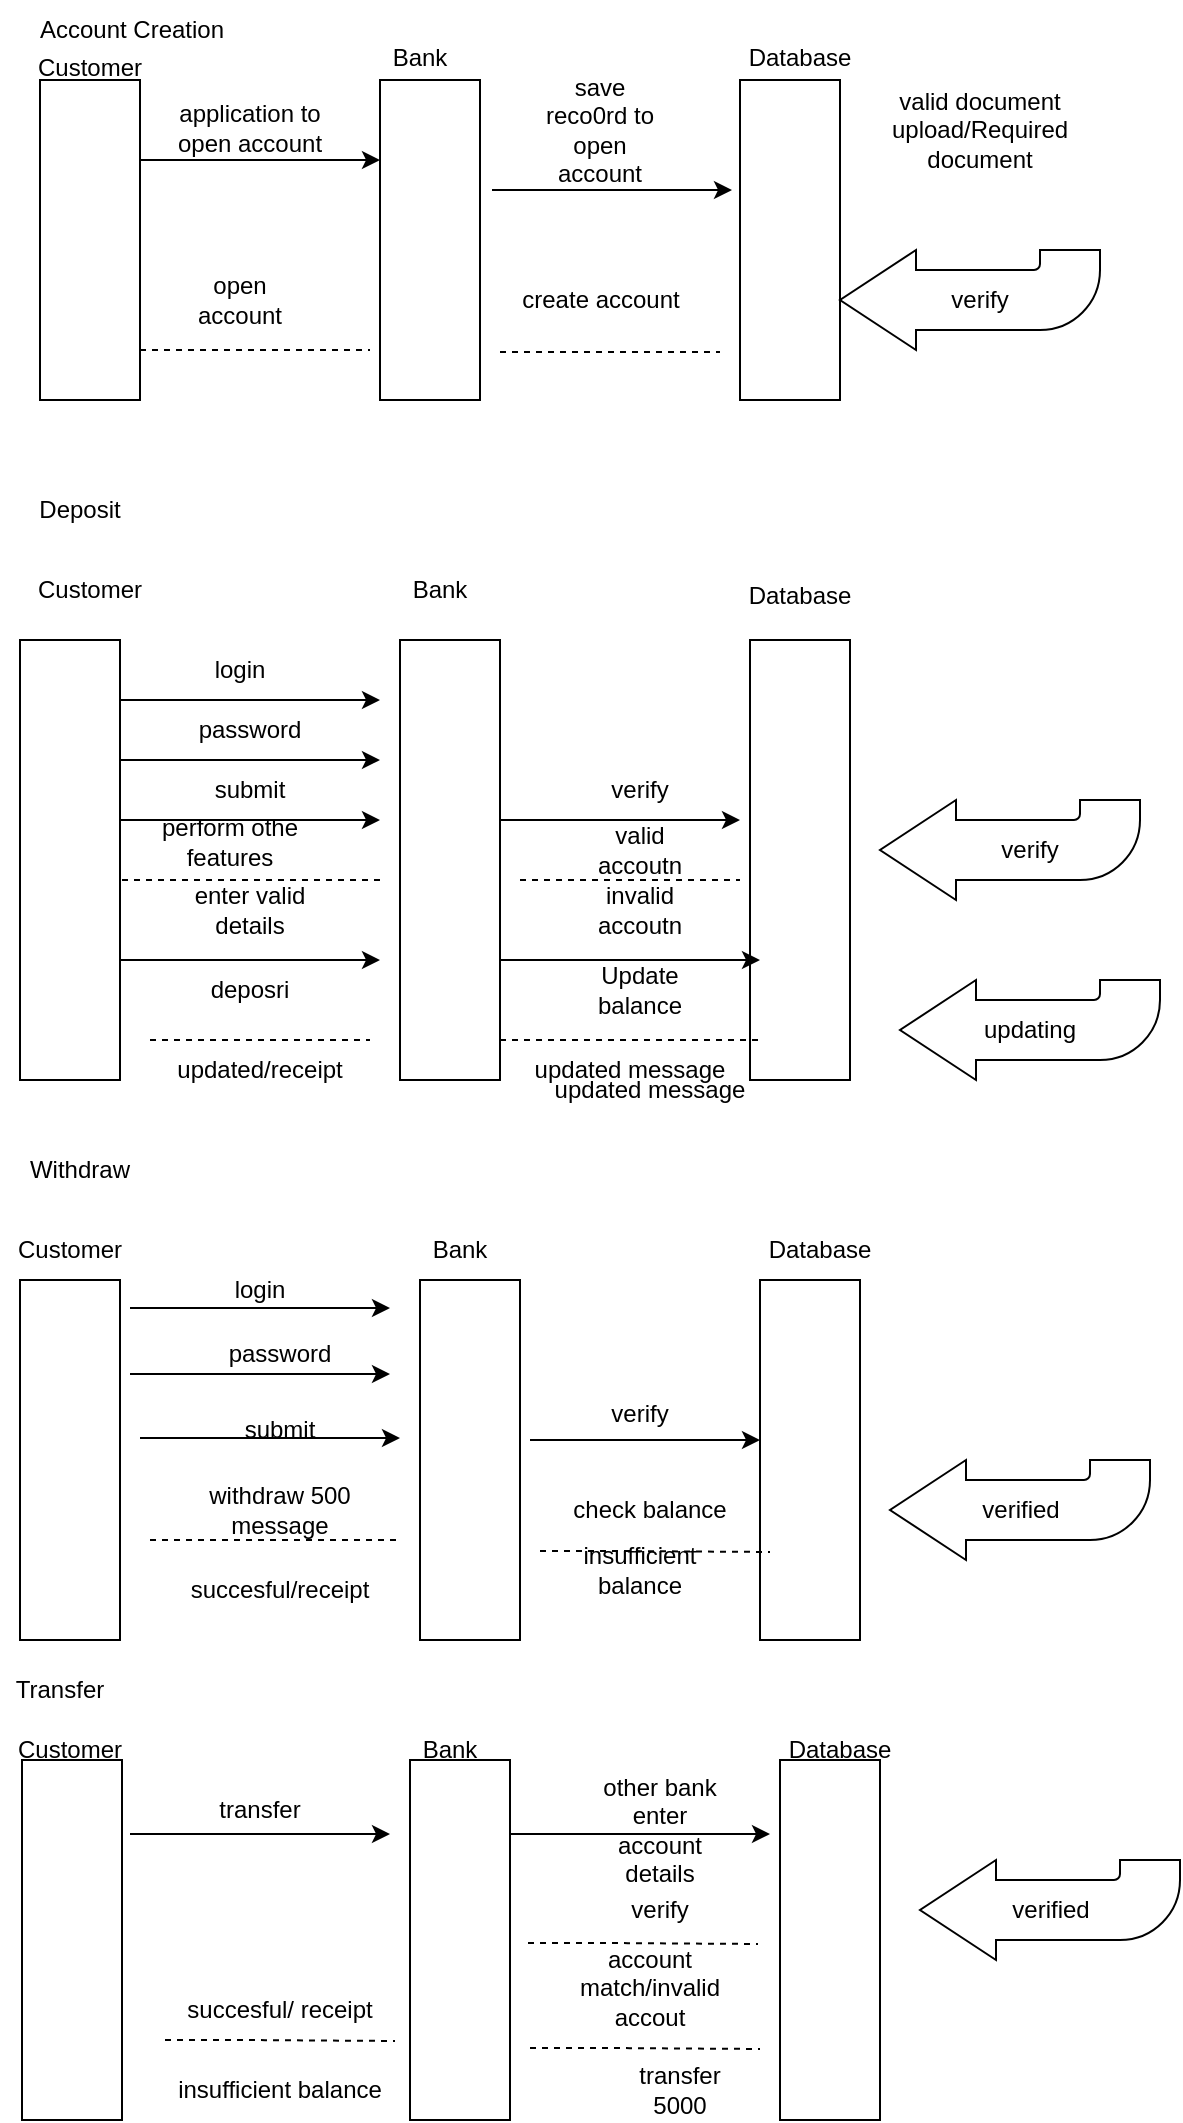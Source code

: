 <mxfile>
    <diagram id="tdJxCFAHOVFyjBT44j-q" name="Page-1">
        <mxGraphModel dx="740" dy="389" grid="1" gridSize="10" guides="1" tooltips="1" connect="1" arrows="1" fold="1" page="1" pageScale="1" pageWidth="850" pageHeight="1100" math="0" shadow="0">
            <root>
                <mxCell id="0"/>
                <mxCell id="1" parent="0"/>
                <mxCell id="23" style="edgeStyle=none;html=1;exitX=1;exitY=0.25;exitDx=0;exitDy=0;entryX=0;entryY=0.25;entryDx=0;entryDy=0;" parent="1" source="2" target="18" edge="1">
                    <mxGeometry relative="1" as="geometry"/>
                </mxCell>
                <mxCell id="2" value="" style="whiteSpace=wrap;html=1;" parent="1" vertex="1">
                    <mxGeometry x="50" y="40" width="50" height="160" as="geometry"/>
                </mxCell>
                <mxCell id="3" value="Customer" style="text;strokeColor=none;align=center;fillColor=none;html=1;verticalAlign=middle;whiteSpace=wrap;rounded=0;" parent="1" vertex="1">
                    <mxGeometry x="45" y="19" width="60" height="30" as="geometry"/>
                </mxCell>
                <mxCell id="18" value="" style="whiteSpace=wrap;html=1;" parent="1" vertex="1">
                    <mxGeometry x="220" y="40" width="50" height="160" as="geometry"/>
                </mxCell>
                <mxCell id="19" value="" style="whiteSpace=wrap;html=1;" parent="1" vertex="1">
                    <mxGeometry x="400" y="40" width="50" height="160" as="geometry"/>
                </mxCell>
                <mxCell id="20" value="Bank" style="text;strokeColor=none;align=center;fillColor=none;html=1;verticalAlign=middle;whiteSpace=wrap;rounded=0;" parent="1" vertex="1">
                    <mxGeometry x="210" y="19" width="60" height="20" as="geometry"/>
                </mxCell>
                <mxCell id="21" value="Database" style="text;strokeColor=none;align=center;fillColor=none;html=1;verticalAlign=middle;whiteSpace=wrap;rounded=0;" parent="1" vertex="1">
                    <mxGeometry x="390" y="11.5" width="80" height="35" as="geometry"/>
                </mxCell>
                <mxCell id="24" style="edgeStyle=none;html=1;exitX=1;exitY=0.25;exitDx=0;exitDy=0;entryX=0;entryY=0.25;entryDx=0;entryDy=0;" parent="1" edge="1">
                    <mxGeometry relative="1" as="geometry">
                        <mxPoint x="276" y="95" as="sourcePoint"/>
                        <mxPoint x="396" y="95" as="targetPoint"/>
                    </mxGeometry>
                </mxCell>
                <mxCell id="26" value="application to open account" style="text;strokeColor=none;align=center;fillColor=none;html=1;verticalAlign=middle;whiteSpace=wrap;rounded=0;" parent="1" vertex="1">
                    <mxGeometry x="110" y="49" width="90" height="30" as="geometry"/>
                </mxCell>
                <mxCell id="27" value="save reco0rd to open account" style="text;strokeColor=none;align=center;fillColor=none;html=1;verticalAlign=middle;whiteSpace=wrap;rounded=0;" parent="1" vertex="1">
                    <mxGeometry x="300" y="50" width="60" height="30" as="geometry"/>
                </mxCell>
                <mxCell id="30" value="" style="html=1;shadow=0;dashed=0;align=center;verticalAlign=middle;shape=mxgraph.arrows2.bendArrow;dy=15;dx=38;notch=0;arrowHead=55;rounded=1;direction=west;" parent="1" vertex="1">
                    <mxGeometry x="450" y="125" width="130" height="50" as="geometry"/>
                </mxCell>
                <mxCell id="31" value="valid document upload/Required document" style="text;strokeColor=none;align=center;fillColor=none;html=1;verticalAlign=middle;whiteSpace=wrap;rounded=0;" parent="1" vertex="1">
                    <mxGeometry x="490" y="50" width="60" height="30" as="geometry"/>
                </mxCell>
                <mxCell id="38" value="create account" style="text;html=1;align=center;verticalAlign=middle;resizable=0;points=[];autosize=1;strokeColor=none;fillColor=none;" parent="1" vertex="1">
                    <mxGeometry x="280" y="135" width="100" height="30" as="geometry"/>
                </mxCell>
                <mxCell id="39" value="" style="endArrow=none;dashed=1;html=1;" parent="1" edge="1">
                    <mxGeometry width="50" height="50" relative="1" as="geometry">
                        <mxPoint x="280" y="176" as="sourcePoint"/>
                        <mxPoint x="390" y="176" as="targetPoint"/>
                        <Array as="points"/>
                    </mxGeometry>
                </mxCell>
                <mxCell id="40" value="" style="endArrow=none;dashed=1;html=1;entryX=-0.1;entryY=0.618;entryDx=0;entryDy=0;entryPerimeter=0;" parent="1" edge="1">
                    <mxGeometry width="50" height="50" relative="1" as="geometry">
                        <mxPoint x="100" y="175.04" as="sourcePoint"/>
                        <mxPoint x="215" y="175.0" as="targetPoint"/>
                        <Array as="points"/>
                    </mxGeometry>
                </mxCell>
                <mxCell id="41" value="open account" style="text;strokeColor=none;align=center;fillColor=none;html=1;verticalAlign=middle;whiteSpace=wrap;rounded=0;" parent="1" vertex="1">
                    <mxGeometry x="120" y="135" width="60" height="30" as="geometry"/>
                </mxCell>
                <mxCell id="42" value="" style="whiteSpace=wrap;html=1;" parent="1" vertex="1">
                    <mxGeometry x="40" y="320" width="50" height="220" as="geometry"/>
                </mxCell>
                <mxCell id="43" value="Deposit" style="text;strokeColor=none;align=center;fillColor=none;html=1;verticalAlign=middle;whiteSpace=wrap;rounded=0;" parent="1" vertex="1">
                    <mxGeometry x="40" y="240" width="60" height="30" as="geometry"/>
                </mxCell>
                <mxCell id="44" value="Customer" style="text;strokeColor=none;align=center;fillColor=none;html=1;verticalAlign=middle;whiteSpace=wrap;rounded=0;" parent="1" vertex="1">
                    <mxGeometry x="45" y="280" width="60" height="30" as="geometry"/>
                </mxCell>
                <mxCell id="45" value="" style="whiteSpace=wrap;html=1;" parent="1" vertex="1">
                    <mxGeometry x="230" y="320" width="50" height="220" as="geometry"/>
                </mxCell>
                <mxCell id="46" value="" style="whiteSpace=wrap;html=1;" parent="1" vertex="1">
                    <mxGeometry x="405" y="320" width="50" height="220" as="geometry"/>
                </mxCell>
                <mxCell id="47" value="&lt;span style=&quot;color: rgba(0, 0, 0, 0); font-family: monospace; font-size: 0px; text-align: start;&quot;&gt;%3CmxGraphModel%3E%3Croot%3E%3CmxCell%20id%3D%220%22%2F%3E%3CmxCell%20id%3D%221%22%20parent%3D%220%22%2F%3E%3CmxCell%20id%3D%222%22%20value%3D%22Bank%22%20style%3D%22text%3BstrokeColor%3Dnone%3Balign%3Dcenter%3BfillColor%3Dnone%3Bhtml%3D1%3BverticalAlign%3Dmiddle%3BwhiteSpace%3Dwrap%3Brounded%3D0%3B%22%20vertex%3D%221%22%20parent%3D%221%22%3E%3CmxGeometry%20x%3D%22210%22%20y%3D%2210%22%20width%3D%2260%22%20height%3D%2220%22%20as%3D%22geometry%22%2F%3E%3C%2FmxCell%3E%3C%2Froot%3E%3C%2FmxGraphModel%3E&lt;/span&gt;&lt;span style=&quot;color: rgba(0, 0, 0, 0); font-family: monospace; font-size: 0px; text-align: start;&quot;&gt;%3CmxGraphModel%3E%3Croot%3E%3CmxCell%20id%3D%220%22%2F%3E%3CmxCell%20id%3D%221%22%20parent%3D%220%22%2F%3E%3CmxCell%20id%3D%222%22%20value%3D%22Bank%22%20style%3D%22text%3BstrokeColor%3Dnone%3Balign%3Dcenter%3BfillColor%3Dnone%3Bhtml%3D1%3BverticalAlign%3Dmiddle%3BwhiteSpace%3Dwrap%3Brounded%3D0%3B%22%20vertex%3D%221%22%20parent%3D%221%22%3E%3CmxGeometry%20x%3D%22210%22%20y%3D%2210%22%20width%3D%2260%22%20height%3D%2220%22%20as%3D%22geometry%22%2F%3E%3C%2FmxCell%3E%3C%2Froot%3E%3C%2FmxGraphModel%3E&lt;/span&gt;" style="text;strokeColor=none;align=center;fillColor=none;html=1;verticalAlign=middle;whiteSpace=wrap;rounded=0;" parent="1" vertex="1">
                    <mxGeometry x="510" y="180" width="60" height="30" as="geometry"/>
                </mxCell>
                <mxCell id="48" value="Bank" style="text;strokeColor=none;align=center;fillColor=none;html=1;verticalAlign=middle;whiteSpace=wrap;rounded=0;" parent="1" vertex="1">
                    <mxGeometry x="220" y="285" width="60" height="20" as="geometry"/>
                </mxCell>
                <mxCell id="49" value="&lt;span style=&quot;color: rgba(0, 0, 0, 0); font-family: monospace; font-size: 0px; text-align: start;&quot;&gt;%3CmxGraphModel%3E%3Croot%3E%3CmxCell%20id%3D%220%22%2F%3E%3CmxCell%20id%3D%221%22%20parent%3D%220%22%2F%3E%3CmxCell%20id%3D%222%22%20value%3D%22Database%22%20style%3D%22text%3BstrokeColor%3Dnone%3Balign%3Dcenter%3BfillColor%3Dnone%3Bhtml%3D1%3BverticalAlign%3Dmiddle%3BwhiteSpace%3Dwrap%3Brounded%3D0%3B%22%20vertex%3D%221%22%20parent%3D%221%22%3E%3CmxGeometry%20x%3D%22390%22%20width%3D%2280%22%20height%3D%2235%22%20as%3D%22geometry%22%2F%3E%3C%2FmxCell%3E%3C%2Froot%3E%3C%2FmxGraphModel%3E&lt;/span&gt;" style="text;strokeColor=none;align=center;fillColor=none;html=1;verticalAlign=middle;whiteSpace=wrap;rounded=0;" parent="1" vertex="1">
                    <mxGeometry x="510" y="180" width="60" height="30" as="geometry"/>
                </mxCell>
                <mxCell id="50" value="Database" style="text;strokeColor=none;align=center;fillColor=none;html=1;verticalAlign=middle;whiteSpace=wrap;rounded=0;" parent="1" vertex="1">
                    <mxGeometry x="390" y="280" width="80" height="35" as="geometry"/>
                </mxCell>
                <mxCell id="51" value="" style="endArrow=classic;html=1;" parent="1" edge="1">
                    <mxGeometry width="50" height="50" relative="1" as="geometry">
                        <mxPoint x="90" y="350" as="sourcePoint"/>
                        <mxPoint x="220" y="350" as="targetPoint"/>
                        <Array as="points">
                            <mxPoint x="160" y="350"/>
                        </Array>
                    </mxGeometry>
                </mxCell>
                <mxCell id="52" value="" style="endArrow=classic;html=1;" parent="1" edge="1">
                    <mxGeometry width="50" height="50" relative="1" as="geometry">
                        <mxPoint x="90" y="380" as="sourcePoint"/>
                        <mxPoint x="220" y="380" as="targetPoint"/>
                    </mxGeometry>
                </mxCell>
                <mxCell id="53" value="" style="endArrow=classic;html=1;" parent="1" edge="1">
                    <mxGeometry width="50" height="50" relative="1" as="geometry">
                        <mxPoint x="90" y="410" as="sourcePoint"/>
                        <mxPoint x="220" y="410" as="targetPoint"/>
                        <Array as="points">
                            <mxPoint x="90" y="410"/>
                        </Array>
                    </mxGeometry>
                </mxCell>
                <mxCell id="54" value="login" style="text;strokeColor=none;align=center;fillColor=none;html=1;verticalAlign=middle;whiteSpace=wrap;rounded=0;" parent="1" vertex="1">
                    <mxGeometry x="120" y="320" width="60" height="30" as="geometry"/>
                </mxCell>
                <mxCell id="55" value="password" style="text;strokeColor=none;align=center;fillColor=none;html=1;verticalAlign=middle;whiteSpace=wrap;rounded=0;" parent="1" vertex="1">
                    <mxGeometry x="125" y="350" width="60" height="30" as="geometry"/>
                </mxCell>
                <mxCell id="56" value="submit" style="text;strokeColor=none;align=center;fillColor=none;html=1;verticalAlign=middle;whiteSpace=wrap;rounded=0;" parent="1" vertex="1">
                    <mxGeometry x="125" y="380" width="60" height="30" as="geometry"/>
                </mxCell>
                <mxCell id="57" value="" style="endArrow=classic;html=1;" parent="1" edge="1">
                    <mxGeometry width="50" height="50" relative="1" as="geometry">
                        <mxPoint x="280" y="410" as="sourcePoint"/>
                        <mxPoint x="400" y="410" as="targetPoint"/>
                        <Array as="points"/>
                    </mxGeometry>
                </mxCell>
                <mxCell id="58" value="verify" style="text;strokeColor=none;align=center;fillColor=none;html=1;verticalAlign=middle;whiteSpace=wrap;rounded=0;" parent="1" vertex="1">
                    <mxGeometry x="320" y="380" width="60" height="30" as="geometry"/>
                </mxCell>
                <mxCell id="59" value="" style="html=1;shadow=0;dashed=0;align=center;verticalAlign=middle;shape=mxgraph.arrows2.bendArrow;dy=15;dx=38;notch=0;arrowHead=55;rounded=1;direction=west;" parent="1" vertex="1">
                    <mxGeometry x="470" y="400" width="130" height="50" as="geometry"/>
                </mxCell>
                <mxCell id="60" value="" style="endArrow=none;dashed=1;html=1;" parent="1" edge="1">
                    <mxGeometry width="50" height="50" relative="1" as="geometry">
                        <mxPoint x="290" y="440" as="sourcePoint"/>
                        <mxPoint x="400" y="440" as="targetPoint"/>
                        <Array as="points">
                            <mxPoint x="330" y="440"/>
                        </Array>
                    </mxGeometry>
                </mxCell>
                <mxCell id="61" value="valid accoutn" style="text;strokeColor=none;align=center;fillColor=none;html=1;verticalAlign=middle;whiteSpace=wrap;rounded=0;" parent="1" vertex="1">
                    <mxGeometry x="320" y="410" width="60" height="30" as="geometry"/>
                </mxCell>
                <mxCell id="62" value="invalid accoutn" style="text;strokeColor=none;align=center;fillColor=none;html=1;verticalAlign=middle;whiteSpace=wrap;rounded=0;" parent="1" vertex="1">
                    <mxGeometry x="320" y="440" width="60" height="30" as="geometry"/>
                </mxCell>
                <mxCell id="63" value="" style="endArrow=none;dashed=1;html=1;" parent="1" edge="1">
                    <mxGeometry width="50" height="50" relative="1" as="geometry">
                        <mxPoint x="91" y="440" as="sourcePoint"/>
                        <mxPoint x="221" y="440" as="targetPoint"/>
                        <Array as="points">
                            <mxPoint x="131" y="440"/>
                        </Array>
                    </mxGeometry>
                </mxCell>
                <mxCell id="64" value="perform othe features" style="text;strokeColor=none;align=center;fillColor=none;html=1;verticalAlign=middle;whiteSpace=wrap;rounded=0;" parent="1" vertex="1">
                    <mxGeometry x="100" y="421" width="90" as="geometry"/>
                </mxCell>
                <mxCell id="66" value="enter valid details" style="text;strokeColor=none;align=center;fillColor=none;html=1;verticalAlign=middle;whiteSpace=wrap;rounded=0;" parent="1" vertex="1">
                    <mxGeometry x="125" y="440" width="60" height="30" as="geometry"/>
                </mxCell>
                <mxCell id="67" value="deposri" style="text;strokeColor=none;align=center;fillColor=none;html=1;verticalAlign=middle;whiteSpace=wrap;rounded=0;" parent="1" vertex="1">
                    <mxGeometry x="125" y="480" width="60" height="30" as="geometry"/>
                </mxCell>
                <mxCell id="68" value="" style="endArrow=classic;html=1;" parent="1" edge="1">
                    <mxGeometry width="50" height="50" relative="1" as="geometry">
                        <mxPoint x="90" y="480" as="sourcePoint"/>
                        <mxPoint x="220" y="480" as="targetPoint"/>
                        <Array as="points">
                            <mxPoint x="90" y="480"/>
                            <mxPoint x="150" y="480"/>
                        </Array>
                    </mxGeometry>
                </mxCell>
                <mxCell id="69" value="" style="endArrow=classic;html=1;" parent="1" edge="1">
                    <mxGeometry width="50" height="50" relative="1" as="geometry">
                        <mxPoint x="280" y="480" as="sourcePoint"/>
                        <mxPoint x="410" y="480" as="targetPoint"/>
                        <Array as="points">
                            <mxPoint x="280" y="480"/>
                            <mxPoint x="340" y="480"/>
                        </Array>
                    </mxGeometry>
                </mxCell>
                <mxCell id="70" value="Update balance" style="text;strokeColor=none;align=center;fillColor=none;html=1;verticalAlign=middle;whiteSpace=wrap;rounded=0;" parent="1" vertex="1">
                    <mxGeometry x="320" y="480" width="60" height="30" as="geometry"/>
                </mxCell>
                <mxCell id="71" value="" style="html=1;shadow=0;dashed=0;align=center;verticalAlign=middle;shape=mxgraph.arrows2.bendArrow;dy=15;dx=38;notch=0;arrowHead=55;rounded=1;direction=west;" parent="1" vertex="1">
                    <mxGeometry x="480" y="490" width="130" height="50" as="geometry"/>
                </mxCell>
                <mxCell id="72" value="" style="endArrow=none;dashed=1;html=1;" parent="1" edge="1">
                    <mxGeometry width="50" height="50" relative="1" as="geometry">
                        <mxPoint x="280" y="520" as="sourcePoint"/>
                        <mxPoint x="410" y="520" as="targetPoint"/>
                        <Array as="points">
                            <mxPoint x="320" y="520"/>
                        </Array>
                    </mxGeometry>
                </mxCell>
                <mxCell id="73" value="updating" style="text;strokeColor=none;align=center;fillColor=none;html=1;verticalAlign=middle;whiteSpace=wrap;rounded=0;" parent="1" vertex="1">
                    <mxGeometry x="515" y="500" width="60" height="30" as="geometry"/>
                </mxCell>
                <mxCell id="74" value="verify" style="text;strokeColor=none;align=center;fillColor=none;html=1;verticalAlign=middle;whiteSpace=wrap;rounded=0;" parent="1" vertex="1">
                    <mxGeometry x="515" y="410" width="60" height="30" as="geometry"/>
                </mxCell>
                <mxCell id="75" value="updated message" style="text;strokeColor=none;align=center;fillColor=none;html=1;verticalAlign=middle;whiteSpace=wrap;rounded=0;" parent="1" vertex="1">
                    <mxGeometry x="290" y="520" width="110" height="30" as="geometry"/>
                </mxCell>
                <mxCell id="76" value="" style="endArrow=none;dashed=1;html=1;" parent="1" edge="1">
                    <mxGeometry width="50" height="50" relative="1" as="geometry">
                        <mxPoint x="105" y="520" as="sourcePoint"/>
                        <mxPoint x="215" y="520" as="targetPoint"/>
                        <Array as="points">
                            <mxPoint x="145" y="520"/>
                        </Array>
                    </mxGeometry>
                </mxCell>
                <mxCell id="77" value="updated/receipt" style="text;strokeColor=none;align=center;fillColor=none;html=1;verticalAlign=middle;whiteSpace=wrap;rounded=0;" parent="1" vertex="1">
                    <mxGeometry x="130" y="520" width="60" height="30" as="geometry"/>
                </mxCell>
                <mxCell id="78" value="verify" style="text;strokeColor=none;align=center;fillColor=none;html=1;verticalAlign=middle;whiteSpace=wrap;rounded=0;" parent="1" vertex="1">
                    <mxGeometry x="490" y="135" width="60" height="30" as="geometry"/>
                </mxCell>
                <mxCell id="79" value="Withdraw" style="text;strokeColor=none;align=center;fillColor=none;html=1;verticalAlign=middle;whiteSpace=wrap;rounded=0;" parent="1" vertex="1">
                    <mxGeometry x="40" y="570" width="60" height="30" as="geometry"/>
                </mxCell>
                <mxCell id="80" value="" style="whiteSpace=wrap;html=1;" parent="1" vertex="1">
                    <mxGeometry x="40" y="640" width="50" height="180" as="geometry"/>
                </mxCell>
                <mxCell id="81" value="" style="whiteSpace=wrap;html=1;" parent="1" vertex="1">
                    <mxGeometry x="410" y="640" width="50" height="180" as="geometry"/>
                </mxCell>
                <mxCell id="82" value="" style="whiteSpace=wrap;html=1;" parent="1" vertex="1">
                    <mxGeometry x="240" y="640" width="50" height="180" as="geometry"/>
                </mxCell>
                <mxCell id="84" value="Customer" style="text;strokeColor=none;align=center;fillColor=none;html=1;verticalAlign=middle;whiteSpace=wrap;rounded=0;" parent="1" vertex="1">
                    <mxGeometry x="35" y="610" width="60" height="30" as="geometry"/>
                </mxCell>
                <mxCell id="85" value="Bank" style="text;strokeColor=none;align=center;fillColor=none;html=1;verticalAlign=middle;whiteSpace=wrap;rounded=0;" parent="1" vertex="1">
                    <mxGeometry x="230" y="610" width="60" height="30" as="geometry"/>
                </mxCell>
                <mxCell id="86" value="Database" style="text;strokeColor=none;align=center;fillColor=none;html=1;verticalAlign=middle;whiteSpace=wrap;rounded=0;" parent="1" vertex="1">
                    <mxGeometry x="410" y="610" width="60" height="30" as="geometry"/>
                </mxCell>
                <mxCell id="88" value="" style="endArrow=classic;html=1;" parent="1" edge="1">
                    <mxGeometry width="50" height="50" relative="1" as="geometry">
                        <mxPoint x="95" y="654" as="sourcePoint"/>
                        <mxPoint x="225" y="654" as="targetPoint"/>
                        <Array as="points">
                            <mxPoint x="165" y="654"/>
                        </Array>
                    </mxGeometry>
                </mxCell>
                <mxCell id="89" value="" style="endArrow=classic;html=1;" parent="1" edge="1">
                    <mxGeometry width="50" height="50" relative="1" as="geometry">
                        <mxPoint x="95" y="687" as="sourcePoint"/>
                        <mxPoint x="225" y="687" as="targetPoint"/>
                        <Array as="points"/>
                    </mxGeometry>
                </mxCell>
                <mxCell id="90" value="" style="endArrow=classic;html=1;" parent="1" edge="1">
                    <mxGeometry width="50" height="50" relative="1" as="geometry">
                        <mxPoint x="100" y="719" as="sourcePoint"/>
                        <mxPoint x="230" y="719" as="targetPoint"/>
                        <Array as="points"/>
                    </mxGeometry>
                </mxCell>
                <mxCell id="91" value="login" style="text;strokeColor=none;align=center;fillColor=none;html=1;verticalAlign=middle;whiteSpace=wrap;rounded=0;" parent="1" vertex="1">
                    <mxGeometry x="130" y="630" width="60" height="30" as="geometry"/>
                </mxCell>
                <mxCell id="92" value="password" style="text;strokeColor=none;align=center;fillColor=none;html=1;verticalAlign=middle;whiteSpace=wrap;rounded=0;" parent="1" vertex="1">
                    <mxGeometry x="140" y="662" width="60" height="30" as="geometry"/>
                </mxCell>
                <mxCell id="94" value="submit" style="text;strokeColor=none;align=center;fillColor=none;html=1;verticalAlign=middle;whiteSpace=wrap;rounded=0;" parent="1" vertex="1">
                    <mxGeometry x="140" y="700" width="60" height="30" as="geometry"/>
                </mxCell>
                <mxCell id="97" value="" style="endArrow=classic;html=1;" parent="1" edge="1">
                    <mxGeometry width="50" height="50" relative="1" as="geometry">
                        <mxPoint x="295" y="720" as="sourcePoint"/>
                        <mxPoint x="410" y="720" as="targetPoint"/>
                        <Array as="points">
                            <mxPoint x="350" y="720"/>
                        </Array>
                    </mxGeometry>
                </mxCell>
                <mxCell id="98" value="verify" style="text;strokeColor=none;align=center;fillColor=none;html=1;verticalAlign=middle;whiteSpace=wrap;rounded=0;" parent="1" vertex="1">
                    <mxGeometry x="320" y="692" width="60" height="30" as="geometry"/>
                </mxCell>
                <mxCell id="100" value="verified" style="html=1;shadow=0;dashed=0;align=center;verticalAlign=middle;shape=mxgraph.arrows2.bendArrow;dy=15;dx=38;notch=0;arrowHead=55;rounded=1;direction=west;" parent="1" vertex="1">
                    <mxGeometry x="475" y="730" width="130" height="50" as="geometry"/>
                </mxCell>
                <mxCell id="101" value="updated message" style="text;strokeColor=none;align=center;fillColor=none;html=1;verticalAlign=middle;whiteSpace=wrap;rounded=0;" parent="1" vertex="1">
                    <mxGeometry x="300" y="530" width="110" height="30" as="geometry"/>
                </mxCell>
                <mxCell id="104" value="check balance" style="text;strokeColor=none;align=center;fillColor=none;html=1;verticalAlign=middle;whiteSpace=wrap;rounded=0;" parent="1" vertex="1">
                    <mxGeometry x="315" y="740" width="80" height="30" as="geometry"/>
                </mxCell>
                <mxCell id="105" value="insufficient balance" style="text;strokeColor=none;align=center;fillColor=none;html=1;verticalAlign=middle;whiteSpace=wrap;rounded=0;" parent="1" vertex="1">
                    <mxGeometry x="320" y="770" width="60" height="30" as="geometry"/>
                </mxCell>
                <mxCell id="106" value="" style="endArrow=none;dashed=1;html=1;" parent="1" edge="1">
                    <mxGeometry width="50" height="50" relative="1" as="geometry">
                        <mxPoint x="105" y="770" as="sourcePoint"/>
                        <mxPoint x="230" y="770" as="targetPoint"/>
                        <Array as="points">
                            <mxPoint x="145" y="770"/>
                        </Array>
                    </mxGeometry>
                </mxCell>
                <mxCell id="107" value="withdraw 500 message" style="text;strokeColor=none;align=center;fillColor=none;html=1;verticalAlign=middle;whiteSpace=wrap;rounded=0;" parent="1" vertex="1">
                    <mxGeometry x="110" y="740" width="120" height="30" as="geometry"/>
                </mxCell>
                <mxCell id="108" value="succesful/receipt" style="text;strokeColor=none;align=center;fillColor=none;html=1;verticalAlign=middle;whiteSpace=wrap;rounded=0;" parent="1" vertex="1">
                    <mxGeometry x="115" y="780" width="110" height="30" as="geometry"/>
                </mxCell>
                <mxCell id="109" value="Account Creation" style="text;strokeColor=none;align=center;fillColor=none;html=1;verticalAlign=middle;whiteSpace=wrap;rounded=0;" parent="1" vertex="1">
                    <mxGeometry x="41" width="110" height="30" as="geometry"/>
                </mxCell>
                <mxCell id="110" value="Transfer" style="text;strokeColor=none;align=center;fillColor=none;html=1;verticalAlign=middle;whiteSpace=wrap;rounded=0;" parent="1" vertex="1">
                    <mxGeometry x="30" y="830" width="60" height="30" as="geometry"/>
                </mxCell>
                <mxCell id="111" value="" style="whiteSpace=wrap;html=1;" parent="1" vertex="1">
                    <mxGeometry x="41" y="880" width="50" height="180" as="geometry"/>
                </mxCell>
                <mxCell id="112" value="" style="whiteSpace=wrap;html=1;" parent="1" vertex="1">
                    <mxGeometry x="235" y="880" width="50" height="180" as="geometry"/>
                </mxCell>
                <mxCell id="113" value="" style="whiteSpace=wrap;html=1;" parent="1" vertex="1">
                    <mxGeometry x="420" y="880" width="50" height="180" as="geometry"/>
                </mxCell>
                <mxCell id="114" value="Customer" style="text;strokeColor=none;align=center;fillColor=none;html=1;verticalAlign=middle;whiteSpace=wrap;rounded=0;" parent="1" vertex="1">
                    <mxGeometry x="35" y="860" width="60" height="30" as="geometry"/>
                </mxCell>
                <mxCell id="116" value="Bank" style="text;strokeColor=none;align=center;fillColor=none;html=1;verticalAlign=middle;whiteSpace=wrap;rounded=0;" parent="1" vertex="1">
                    <mxGeometry x="225" y="860" width="60" height="30" as="geometry"/>
                </mxCell>
                <mxCell id="117" value="Database" style="text;strokeColor=none;align=center;fillColor=none;html=1;verticalAlign=middle;whiteSpace=wrap;rounded=0;" parent="1" vertex="1">
                    <mxGeometry x="420" y="860" width="60" height="30" as="geometry"/>
                </mxCell>
                <mxCell id="118" value="" style="endArrow=classic;html=1;" parent="1" edge="1">
                    <mxGeometry width="50" height="50" relative="1" as="geometry">
                        <mxPoint x="95" y="917" as="sourcePoint"/>
                        <mxPoint x="225" y="917" as="targetPoint"/>
                        <Array as="points"/>
                    </mxGeometry>
                </mxCell>
                <mxCell id="119" value="transfer" style="text;strokeColor=none;align=center;fillColor=none;html=1;verticalAlign=middle;whiteSpace=wrap;rounded=0;" parent="1" vertex="1">
                    <mxGeometry x="130" y="890" width="60" height="30" as="geometry"/>
                </mxCell>
                <mxCell id="122" value="" style="endArrow=classic;html=1;" parent="1" edge="1">
                    <mxGeometry width="50" height="50" relative="1" as="geometry">
                        <mxPoint x="285" y="917" as="sourcePoint"/>
                        <mxPoint x="415" y="917" as="targetPoint"/>
                        <Array as="points"/>
                    </mxGeometry>
                </mxCell>
                <mxCell id="123" value="other bank&lt;br&gt;enter account details" style="text;strokeColor=none;align=center;fillColor=none;html=1;verticalAlign=middle;whiteSpace=wrap;rounded=0;" parent="1" vertex="1">
                    <mxGeometry x="330" y="900" width="60" height="30" as="geometry"/>
                </mxCell>
                <mxCell id="124" value="verified" style="html=1;shadow=0;dashed=0;align=center;verticalAlign=middle;shape=mxgraph.arrows2.bendArrow;dy=15;dx=38;notch=0;arrowHead=55;rounded=1;direction=west;" parent="1" vertex="1">
                    <mxGeometry x="490" y="930" width="130" height="50" as="geometry"/>
                </mxCell>
                <mxCell id="125" value="" style="endArrow=none;dashed=1;html=1;" parent="1" edge="1">
                    <mxGeometry width="50" height="50" relative="1" as="geometry">
                        <mxPoint x="300" y="775.5" as="sourcePoint"/>
                        <mxPoint x="415" y="776" as="targetPoint"/>
                        <Array as="points">
                            <mxPoint x="340" y="775.5"/>
                        </Array>
                    </mxGeometry>
                </mxCell>
                <mxCell id="126" value="verify" style="text;strokeColor=none;align=center;fillColor=none;html=1;verticalAlign=middle;whiteSpace=wrap;rounded=0;" parent="1" vertex="1">
                    <mxGeometry x="330" y="940" width="60" height="30" as="geometry"/>
                </mxCell>
                <mxCell id="127" value="account match/invalid accout" style="text;strokeColor=none;align=center;fillColor=none;html=1;verticalAlign=middle;whiteSpace=wrap;rounded=0;" parent="1" vertex="1">
                    <mxGeometry x="300" y="979" width="110" height="30" as="geometry"/>
                </mxCell>
                <mxCell id="128" value="" style="endArrow=none;dashed=1;html=1;" parent="1" edge="1">
                    <mxGeometry width="50" height="50" relative="1" as="geometry">
                        <mxPoint x="295" y="1024" as="sourcePoint"/>
                        <mxPoint x="410" y="1024.5" as="targetPoint"/>
                        <Array as="points">
                            <mxPoint x="335" y="1024"/>
                        </Array>
                    </mxGeometry>
                </mxCell>
                <mxCell id="129" value="" style="endArrow=none;dashed=1;html=1;" parent="1" edge="1">
                    <mxGeometry width="50" height="50" relative="1" as="geometry">
                        <mxPoint x="294" y="971.5" as="sourcePoint"/>
                        <mxPoint x="409" y="972" as="targetPoint"/>
                        <Array as="points">
                            <mxPoint x="334" y="971.5"/>
                        </Array>
                    </mxGeometry>
                </mxCell>
                <mxCell id="130" value="transfer 5000" style="text;strokeColor=none;align=center;fillColor=none;html=1;verticalAlign=middle;whiteSpace=wrap;rounded=0;" parent="1" vertex="1">
                    <mxGeometry x="340" y="1030" width="60" height="30" as="geometry"/>
                </mxCell>
                <mxCell id="131" value="" style="endArrow=none;dashed=1;html=1;" parent="1" edge="1">
                    <mxGeometry width="50" height="50" relative="1" as="geometry">
                        <mxPoint x="112.5" y="1020" as="sourcePoint"/>
                        <mxPoint x="227.5" y="1020.5" as="targetPoint"/>
                        <Array as="points">
                            <mxPoint x="152.5" y="1020"/>
                        </Array>
                    </mxGeometry>
                </mxCell>
                <mxCell id="132" value="succesful/ receipt" style="text;strokeColor=none;align=center;fillColor=none;html=1;verticalAlign=middle;whiteSpace=wrap;rounded=0;" parent="1" vertex="1">
                    <mxGeometry x="120" y="990" width="100" height="30" as="geometry"/>
                </mxCell>
                <mxCell id="133" value="insufficient balance" style="text;strokeColor=none;align=center;fillColor=none;html=1;verticalAlign=middle;whiteSpace=wrap;rounded=0;" parent="1" vertex="1">
                    <mxGeometry x="110" y="1030" width="120" height="30" as="geometry"/>
                </mxCell>
            </root>
        </mxGraphModel>
    </diagram>
    <diagram id="PtFV8O2C5HYoAs5MGpdY" name="Page-2">
        <mxGraphModel dx="740" dy="389" grid="1" gridSize="10" guides="1" tooltips="1" connect="1" arrows="1" fold="1" page="1" pageScale="1" pageWidth="850" pageHeight="1100" math="0" shadow="0">
            <root>
                <mxCell id="0"/>
                <mxCell id="1" parent="0"/>
                <mxCell id="hf1Z2MpnUCUfy5ouZsow-1" value="Class Diagram" style="text;strokeColor=none;align=center;fillColor=none;html=1;verticalAlign=middle;whiteSpace=wrap;rounded=0;" parent="1" vertex="1">
                    <mxGeometry x="330" width="130" height="30" as="geometry"/>
                </mxCell>
                <mxCell id="hf1Z2MpnUCUfy5ouZsow-2" value="Customer" style="text;strokeColor=none;align=center;fillColor=none;html=1;verticalAlign=middle;whiteSpace=wrap;rounded=0;" parent="1" vertex="1">
                    <mxGeometry x="40" y="10" width="60" height="30" as="geometry"/>
                </mxCell>
                <mxCell id="w1_m1YZKG5cEuPa-3iM_-1" value="Admin&lt;br&gt;name:stringe&lt;br&gt;age&lt;br&gt;username&lt;br&gt;passowrd&lt;br&gt;&lt;br&gt;" style="whiteSpace=wrap;html=1;" parent="1" vertex="1">
                    <mxGeometry x="40" y="40" width="120" height="200" as="geometry"/>
                </mxCell>
                <mxCell id="w1_m1YZKG5cEuPa-3iM_-2" value="create accout&lt;br&gt;Update account" style="text;strokeColor=none;align=center;fillColor=none;html=1;verticalAlign=middle;whiteSpace=wrap;rounded=0;" parent="1" vertex="1">
                    <mxGeometry x="70" y="190" width="60" height="20" as="geometry"/>
                </mxCell>
                <mxCell id="w1_m1YZKG5cEuPa-3iM_-4" value="Withdraw" style="text;strokeColor=none;align=center;fillColor=none;html=1;verticalAlign=middle;whiteSpace=wrap;rounded=0;" parent="1" vertex="1">
                    <mxGeometry x="250" y="10" width="60" height="30" as="geometry"/>
                </mxCell>
                <mxCell id="w1_m1YZKG5cEuPa-3iM_-5" value="3D&lt;br&gt;amount&lt;br&gt;date&lt;br&gt;" style="whiteSpace=wrap;html=1;" parent="1" vertex="1">
                    <mxGeometry x="210" y="40" width="120" height="200" as="geometry"/>
                </mxCell>
                <mxCell id="aXUnfA4Xkw50_AsxdiSi-1" value="" style="endArrow=none;html=1;" parent="1" edge="1">
                    <mxGeometry width="50" height="50" relative="1" as="geometry">
                        <mxPoint x="215" y="170" as="sourcePoint"/>
                        <mxPoint x="325" y="170" as="targetPoint"/>
                        <Array as="points">
                            <mxPoint x="220" y="170"/>
                        </Array>
                    </mxGeometry>
                </mxCell>
                <mxCell id="aXUnfA4Xkw50_AsxdiSi-2" value="" style="endArrow=none;html=1;" parent="1" edge="1">
                    <mxGeometry width="50" height="50" relative="1" as="geometry">
                        <mxPoint x="45" y="170" as="sourcePoint"/>
                        <mxPoint x="155" y="170" as="targetPoint"/>
                        <Array as="points">
                            <mxPoint x="50" y="170"/>
                        </Array>
                    </mxGeometry>
                </mxCell>
                <mxCell id="aXUnfA4Xkw50_AsxdiSi-3" value="update" style="text;strokeColor=none;align=center;fillColor=none;html=1;verticalAlign=middle;whiteSpace=wrap;rounded=0;" parent="1" vertex="1">
                    <mxGeometry x="240" y="170" width="60" height="30" as="geometry"/>
                </mxCell>
                <mxCell id="aXUnfA4Xkw50_AsxdiSi-5" value="Debit Updated" style="whiteSpace=wrap;html=1;" parent="1" vertex="1">
                    <mxGeometry x="40" y="320" width="120" height="200" as="geometry"/>
                </mxCell>
                <mxCell id="aXUnfA4Xkw50_AsxdiSi-6" value="Debit&lt;br&gt;Information" style="text;strokeColor=none;align=center;fillColor=none;html=1;verticalAlign=middle;whiteSpace=wrap;rounded=0;" parent="1" vertex="1">
                    <mxGeometry x="70" y="340" width="60" height="30" as="geometry"/>
                </mxCell>
                <mxCell id="aXUnfA4Xkw50_AsxdiSi-8" value="" style="endArrow=none;html=1;" parent="1" edge="1">
                    <mxGeometry width="50" height="50" relative="1" as="geometry">
                        <mxPoint x="45" y="394" as="sourcePoint"/>
                        <mxPoint x="155" y="394" as="targetPoint"/>
                        <Array as="points">
                            <mxPoint x="50" y="394"/>
                        </Array>
                    </mxGeometry>
                </mxCell>
                <mxCell id="aXUnfA4Xkw50_AsxdiSi-9" value="Credit update" style="whiteSpace=wrap;html=1;" parent="1" vertex="1">
                    <mxGeometry x="210" y="320" width="120" height="200" as="geometry"/>
                </mxCell>
                <mxCell id="aXUnfA4Xkw50_AsxdiSi-12" value="Credit&lt;br&gt;Information&lt;br&gt;amount&lt;br&gt;date" style="text;strokeColor=none;align=center;fillColor=none;html=1;verticalAlign=middle;whiteSpace=wrap;rounded=0;" parent="1" vertex="1">
                    <mxGeometry x="230" y="350" width="60" height="30" as="geometry"/>
                </mxCell>
                <mxCell id="aXUnfA4Xkw50_AsxdiSi-13" value="" style="endArrow=none;html=1;" parent="1" edge="1">
                    <mxGeometry width="50" height="50" relative="1" as="geometry">
                        <mxPoint x="215" y="401" as="sourcePoint"/>
                        <mxPoint x="325" y="401" as="targetPoint"/>
                        <Array as="points">
                            <mxPoint x="220" y="401"/>
                        </Array>
                    </mxGeometry>
                </mxCell>
                <mxCell id="aXUnfA4Xkw50_AsxdiSi-14" value="" style="endArrow=none;html=1;" parent="1" edge="1">
                    <mxGeometry width="50" height="50" relative="1" as="geometry">
                        <mxPoint x="42" y="111" as="sourcePoint"/>
                        <mxPoint x="152" y="111" as="targetPoint"/>
                        <Array as="points">
                            <mxPoint x="47" y="111"/>
                        </Array>
                    </mxGeometry>
                </mxCell>
                <mxCell id="aXUnfA4Xkw50_AsxdiSi-15" value="" style="endArrow=none;html=1;" parent="1" edge="1">
                    <mxGeometry width="50" height="50" relative="1" as="geometry">
                        <mxPoint x="215" y="349" as="sourcePoint"/>
                        <mxPoint x="325" y="349" as="targetPoint"/>
                        <Array as="points">
                            <mxPoint x="220" y="349"/>
                        </Array>
                    </mxGeometry>
                </mxCell>
                <mxCell id="aXUnfA4Xkw50_AsxdiSi-16" value="" style="endArrow=none;html=1;" parent="1" edge="1">
                    <mxGeometry width="50" height="50" relative="1" as="geometry">
                        <mxPoint x="47" y="355" as="sourcePoint"/>
                        <mxPoint x="157" y="355" as="targetPoint"/>
                        <Array as="points">
                            <mxPoint x="52" y="355"/>
                        </Array>
                    </mxGeometry>
                </mxCell>
                <mxCell id="aXUnfA4Xkw50_AsxdiSi-17" value="" style="whiteSpace=wrap;html=1;" parent="1" vertex="1">
                    <mxGeometry x="440" y="320" width="120" height="200" as="geometry"/>
                </mxCell>
                <mxCell id="aXUnfA4Xkw50_AsxdiSi-18" value="Transactions" style="text;strokeColor=none;align=center;fillColor=none;html=1;verticalAlign=middle;whiteSpace=wrap;rounded=0;" parent="1" vertex="1">
                    <mxGeometry x="470" y="320" width="60" height="30" as="geometry"/>
                </mxCell>
                <mxCell id="aXUnfA4Xkw50_AsxdiSi-19" value="" style="endArrow=none;html=1;" parent="1" edge="1">
                    <mxGeometry width="50" height="50" relative="1" as="geometry">
                        <mxPoint x="445" y="350" as="sourcePoint"/>
                        <mxPoint x="555" y="350" as="targetPoint"/>
                        <Array as="points">
                            <mxPoint x="450" y="350"/>
                        </Array>
                    </mxGeometry>
                </mxCell>
                <mxCell id="aXUnfA4Xkw50_AsxdiSi-21" value="I.D&lt;br&gt;Details&lt;br&gt;Date" style="text;strokeColor=none;align=center;fillColor=none;html=1;verticalAlign=middle;whiteSpace=wrap;rounded=0;" parent="1" vertex="1">
                    <mxGeometry x="460" y="370" width="80" height="40" as="geometry"/>
                </mxCell>
                <mxCell id="aXUnfA4Xkw50_AsxdiSi-22" value="" style="endArrow=none;html=1;" parent="1" edge="1">
                    <mxGeometry width="50" height="50" relative="1" as="geometry">
                        <mxPoint x="444" y="428" as="sourcePoint"/>
                        <mxPoint x="554" y="428" as="targetPoint"/>
                        <Array as="points">
                            <mxPoint x="449" y="428"/>
                        </Array>
                    </mxGeometry>
                </mxCell>
                <mxCell id="aXUnfA4Xkw50_AsxdiSi-23" value="update" style="text;strokeColor=none;align=center;fillColor=none;html=1;verticalAlign=middle;whiteSpace=wrap;rounded=0;" parent="1" vertex="1">
                    <mxGeometry x="470" y="450" width="60" height="30" as="geometry"/>
                </mxCell>
            </root>
        </mxGraphModel>
    </diagram>
</mxfile>